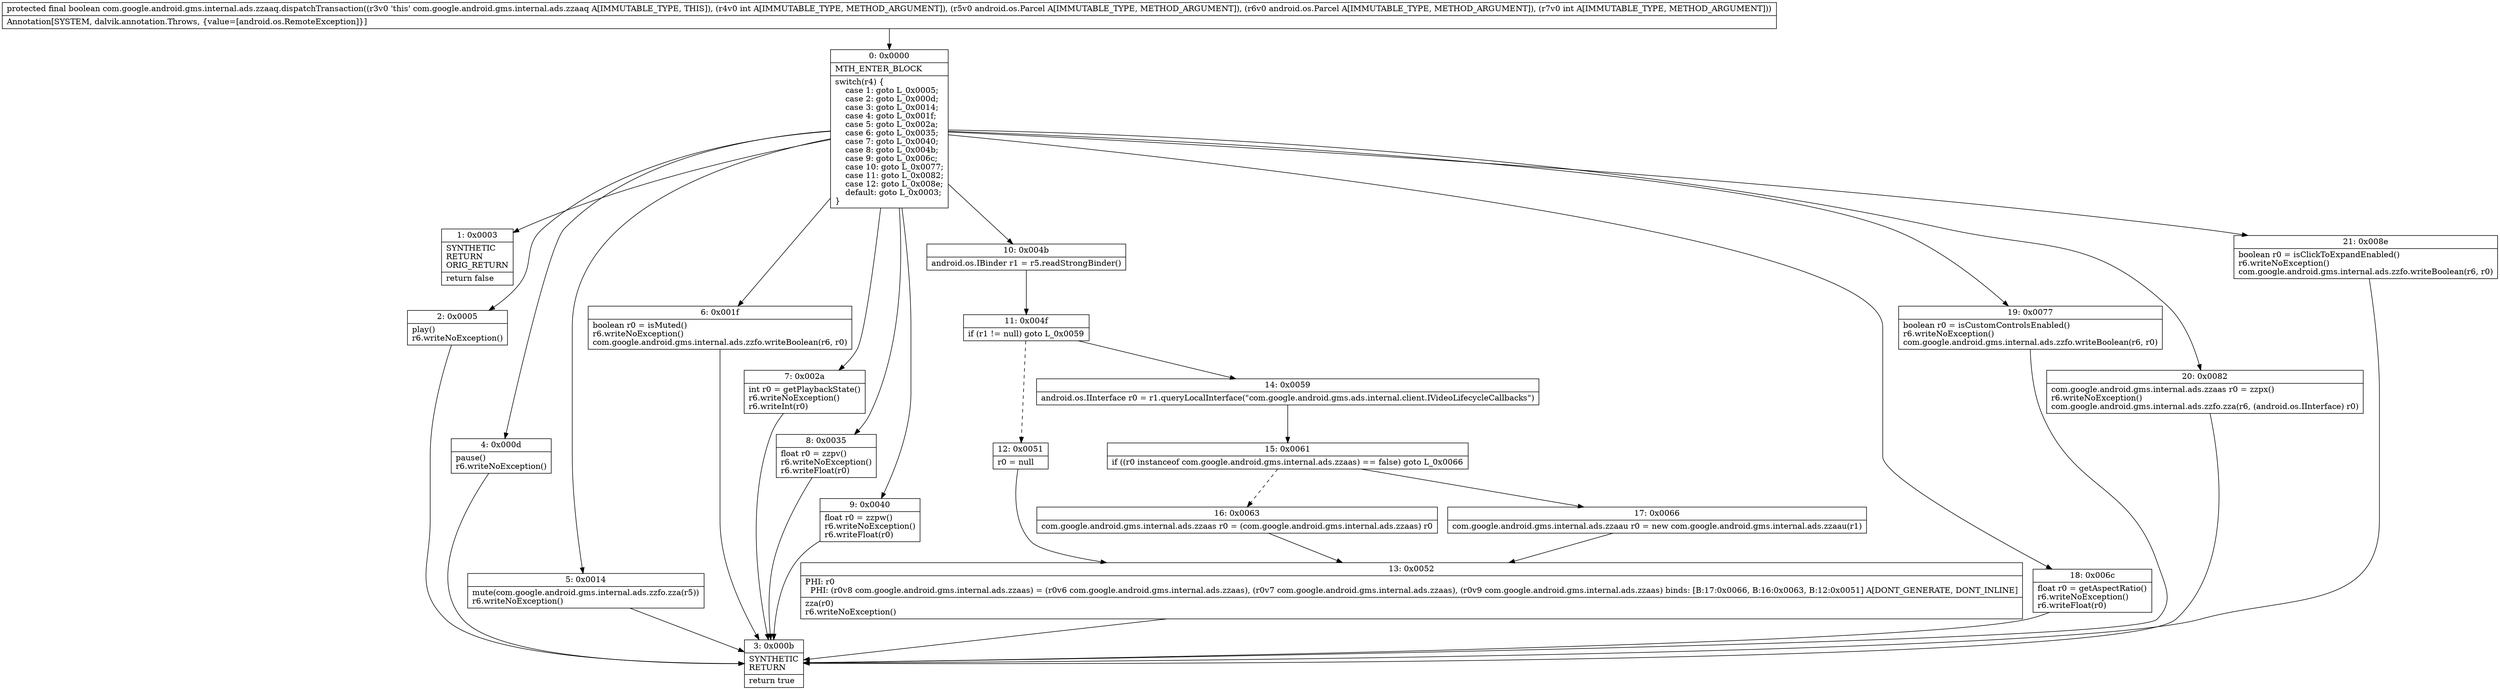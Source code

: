 digraph "CFG forcom.google.android.gms.internal.ads.zzaaq.dispatchTransaction(ILandroid\/os\/Parcel;Landroid\/os\/Parcel;I)Z" {
Node_0 [shape=record,label="{0\:\ 0x0000|MTH_ENTER_BLOCK\l|switch(r4) \{\l    case 1: goto L_0x0005;\l    case 2: goto L_0x000d;\l    case 3: goto L_0x0014;\l    case 4: goto L_0x001f;\l    case 5: goto L_0x002a;\l    case 6: goto L_0x0035;\l    case 7: goto L_0x0040;\l    case 8: goto L_0x004b;\l    case 9: goto L_0x006c;\l    case 10: goto L_0x0077;\l    case 11: goto L_0x0082;\l    case 12: goto L_0x008e;\l    default: goto L_0x0003;\l\}\l}"];
Node_1 [shape=record,label="{1\:\ 0x0003|SYNTHETIC\lRETURN\lORIG_RETURN\l|return false\l}"];
Node_2 [shape=record,label="{2\:\ 0x0005|play()\lr6.writeNoException()\l}"];
Node_3 [shape=record,label="{3\:\ 0x000b|SYNTHETIC\lRETURN\l|return true\l}"];
Node_4 [shape=record,label="{4\:\ 0x000d|pause()\lr6.writeNoException()\l}"];
Node_5 [shape=record,label="{5\:\ 0x0014|mute(com.google.android.gms.internal.ads.zzfo.zza(r5))\lr6.writeNoException()\l}"];
Node_6 [shape=record,label="{6\:\ 0x001f|boolean r0 = isMuted()\lr6.writeNoException()\lcom.google.android.gms.internal.ads.zzfo.writeBoolean(r6, r0)\l}"];
Node_7 [shape=record,label="{7\:\ 0x002a|int r0 = getPlaybackState()\lr6.writeNoException()\lr6.writeInt(r0)\l}"];
Node_8 [shape=record,label="{8\:\ 0x0035|float r0 = zzpv()\lr6.writeNoException()\lr6.writeFloat(r0)\l}"];
Node_9 [shape=record,label="{9\:\ 0x0040|float r0 = zzpw()\lr6.writeNoException()\lr6.writeFloat(r0)\l}"];
Node_10 [shape=record,label="{10\:\ 0x004b|android.os.IBinder r1 = r5.readStrongBinder()\l}"];
Node_11 [shape=record,label="{11\:\ 0x004f|if (r1 != null) goto L_0x0059\l}"];
Node_12 [shape=record,label="{12\:\ 0x0051|r0 = null\l}"];
Node_13 [shape=record,label="{13\:\ 0x0052|PHI: r0 \l  PHI: (r0v8 com.google.android.gms.internal.ads.zzaas) = (r0v6 com.google.android.gms.internal.ads.zzaas), (r0v7 com.google.android.gms.internal.ads.zzaas), (r0v9 com.google.android.gms.internal.ads.zzaas) binds: [B:17:0x0066, B:16:0x0063, B:12:0x0051] A[DONT_GENERATE, DONT_INLINE]\l|zza(r0)\lr6.writeNoException()\l}"];
Node_14 [shape=record,label="{14\:\ 0x0059|android.os.IInterface r0 = r1.queryLocalInterface(\"com.google.android.gms.ads.internal.client.IVideoLifecycleCallbacks\")\l}"];
Node_15 [shape=record,label="{15\:\ 0x0061|if ((r0 instanceof com.google.android.gms.internal.ads.zzaas) == false) goto L_0x0066\l}"];
Node_16 [shape=record,label="{16\:\ 0x0063|com.google.android.gms.internal.ads.zzaas r0 = (com.google.android.gms.internal.ads.zzaas) r0\l}"];
Node_17 [shape=record,label="{17\:\ 0x0066|com.google.android.gms.internal.ads.zzaau r0 = new com.google.android.gms.internal.ads.zzaau(r1)\l}"];
Node_18 [shape=record,label="{18\:\ 0x006c|float r0 = getAspectRatio()\lr6.writeNoException()\lr6.writeFloat(r0)\l}"];
Node_19 [shape=record,label="{19\:\ 0x0077|boolean r0 = isCustomControlsEnabled()\lr6.writeNoException()\lcom.google.android.gms.internal.ads.zzfo.writeBoolean(r6, r0)\l}"];
Node_20 [shape=record,label="{20\:\ 0x0082|com.google.android.gms.internal.ads.zzaas r0 = zzpx()\lr6.writeNoException()\lcom.google.android.gms.internal.ads.zzfo.zza(r6, (android.os.IInterface) r0)\l}"];
Node_21 [shape=record,label="{21\:\ 0x008e|boolean r0 = isClickToExpandEnabled()\lr6.writeNoException()\lcom.google.android.gms.internal.ads.zzfo.writeBoolean(r6, r0)\l}"];
MethodNode[shape=record,label="{protected final boolean com.google.android.gms.internal.ads.zzaaq.dispatchTransaction((r3v0 'this' com.google.android.gms.internal.ads.zzaaq A[IMMUTABLE_TYPE, THIS]), (r4v0 int A[IMMUTABLE_TYPE, METHOD_ARGUMENT]), (r5v0 android.os.Parcel A[IMMUTABLE_TYPE, METHOD_ARGUMENT]), (r6v0 android.os.Parcel A[IMMUTABLE_TYPE, METHOD_ARGUMENT]), (r7v0 int A[IMMUTABLE_TYPE, METHOD_ARGUMENT]))  | Annotation[SYSTEM, dalvik.annotation.Throws, \{value=[android.os.RemoteException]\}]\l}"];
MethodNode -> Node_0;
Node_0 -> Node_1;
Node_0 -> Node_2;
Node_0 -> Node_4;
Node_0 -> Node_5;
Node_0 -> Node_6;
Node_0 -> Node_7;
Node_0 -> Node_8;
Node_0 -> Node_9;
Node_0 -> Node_10;
Node_0 -> Node_18;
Node_0 -> Node_19;
Node_0 -> Node_20;
Node_0 -> Node_21;
Node_2 -> Node_3;
Node_4 -> Node_3;
Node_5 -> Node_3;
Node_6 -> Node_3;
Node_7 -> Node_3;
Node_8 -> Node_3;
Node_9 -> Node_3;
Node_10 -> Node_11;
Node_11 -> Node_12[style=dashed];
Node_11 -> Node_14;
Node_12 -> Node_13;
Node_13 -> Node_3;
Node_14 -> Node_15;
Node_15 -> Node_16[style=dashed];
Node_15 -> Node_17;
Node_16 -> Node_13;
Node_17 -> Node_13;
Node_18 -> Node_3;
Node_19 -> Node_3;
Node_20 -> Node_3;
Node_21 -> Node_3;
}

